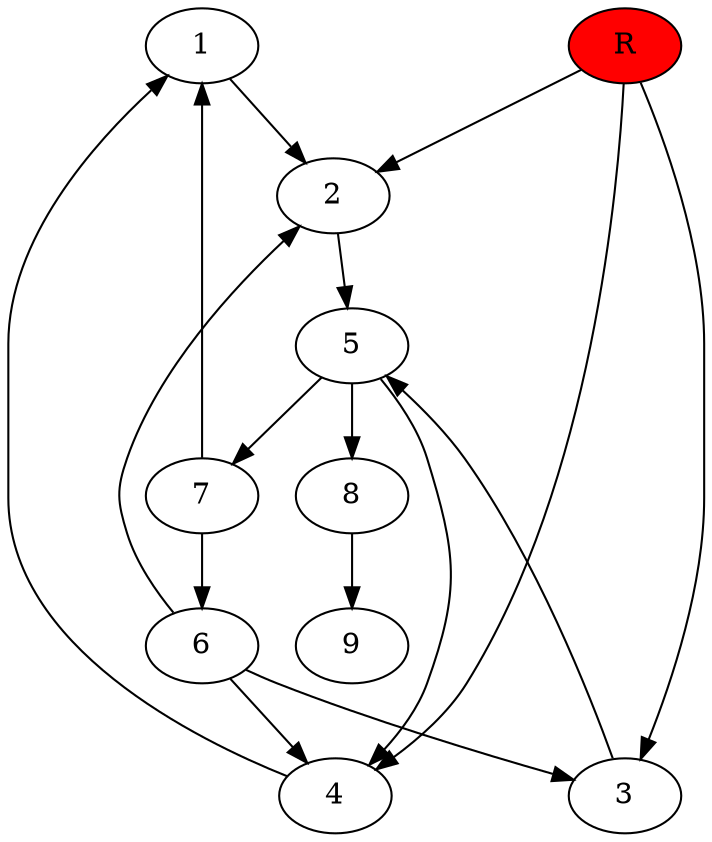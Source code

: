 digraph prb52421 {
	1
	2
	3
	4
	5
	6
	7
	8
	R [fillcolor="#ff0000" style=filled]
	1 -> 2
	2 -> 5
	3 -> 5
	4 -> 1
	5 -> 4
	5 -> 7
	5 -> 8
	6 -> 2
	6 -> 3
	6 -> 4
	7 -> 1
	7 -> 6
	8 -> 9
	R -> 2
	R -> 3
	R -> 4
}
